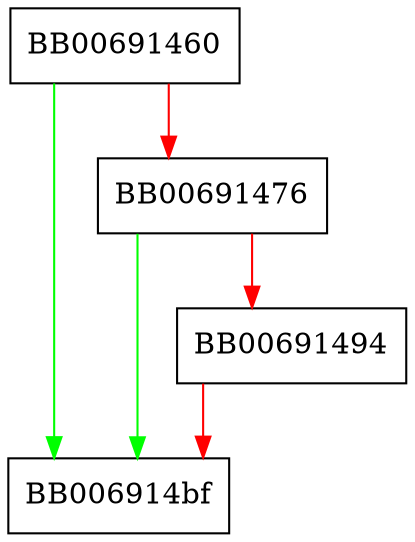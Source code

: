 digraph aes_192_ecb_newctx {
  node [shape="box"];
  graph [splines=ortho];
  BB00691460 -> BB006914bf [color="green"];
  BB00691460 -> BB00691476 [color="red"];
  BB00691476 -> BB006914bf [color="green"];
  BB00691476 -> BB00691494 [color="red"];
  BB00691494 -> BB006914bf [color="red"];
}